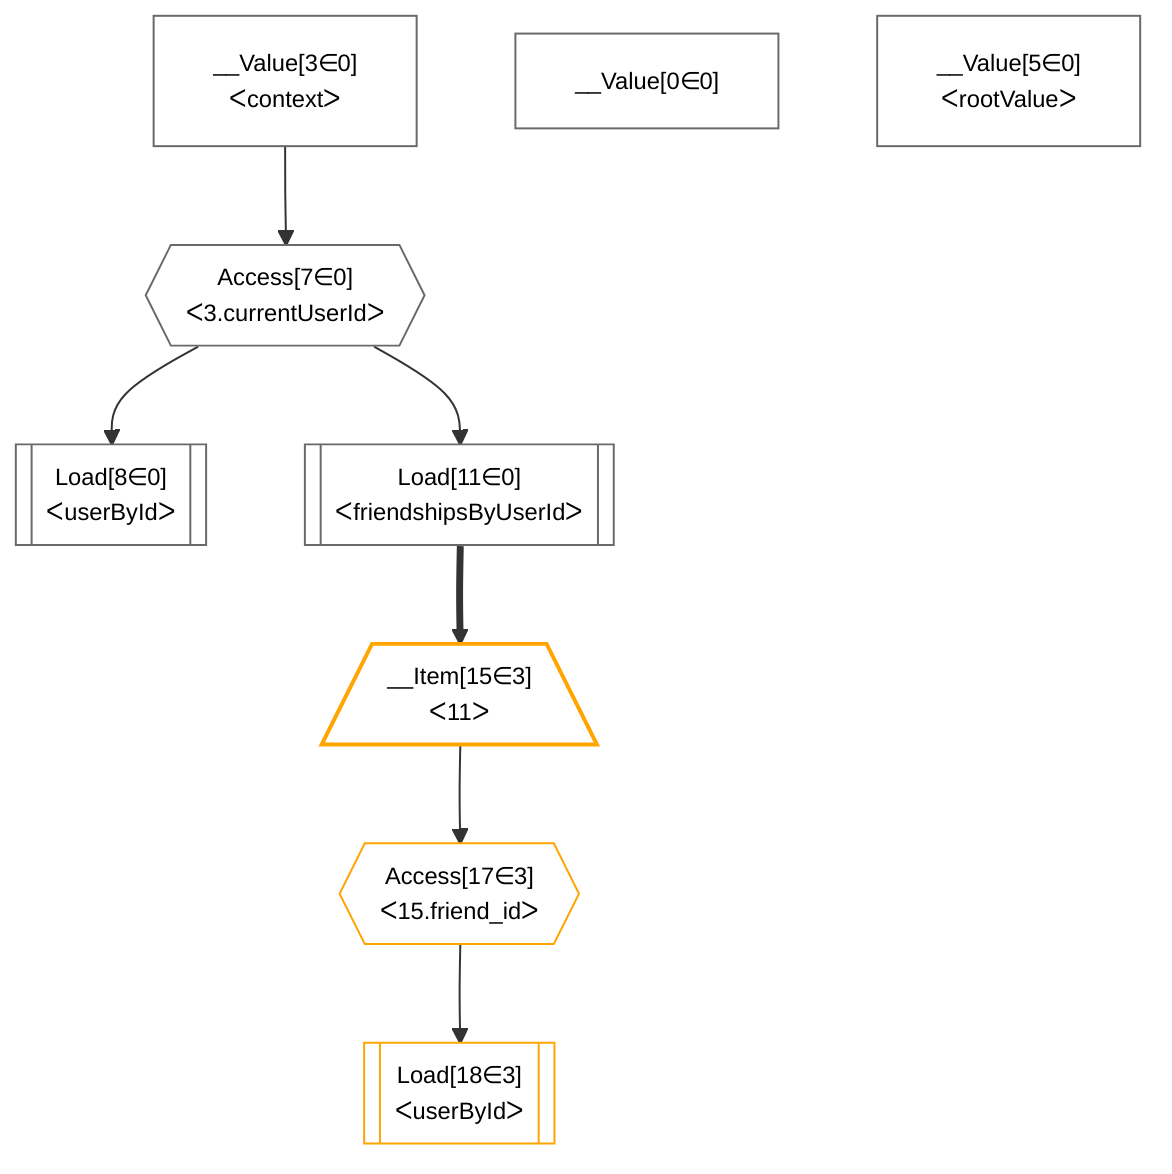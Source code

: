 %%{init: {'themeVariables': { 'fontSize': '12px'}}}%%
flowchart TD
    classDef path fill:#eee,stroke:#000,color:#000
    classDef plan fill:#fff,stroke-width:1px,color:#000
    classDef itemplan fill:#fff,stroke-width:2px,color:#000
    classDef unbatchedplan fill:#dff,stroke-width:1px,color:#000
    classDef sideeffectplan fill:#fcc,stroke-width:2px,color:#000
    classDef bucket fill:#f6f6f6,color:#000,stroke-width:2px,text-align:left


    %% plan dependencies
    Access7{{"Access[7∈0]<br />ᐸ3.currentUserIdᐳ"}}:::plan
    __Value3["__Value[3∈0]<br />ᐸcontextᐳ"]:::plan
    __Value3 --> Access7
    Load8[["Load[8∈0]<br />ᐸuserByIdᐳ"]]:::plan
    Access7 --> Load8
    Load11[["Load[11∈0]<br />ᐸfriendshipsByUserIdᐳ"]]:::plan
    Access7 --> Load11
    __Value0["__Value[0∈0]"]:::plan
    __Value5["__Value[5∈0]<br />ᐸrootValueᐳ"]:::plan
    __Item15[/"__Item[15∈3]<br />ᐸ11ᐳ"\]:::itemplan
    Load11 ==> __Item15
    Access17{{"Access[17∈3]<br />ᐸ15.friend_idᐳ"}}:::plan
    __Item15 --> Access17
    Load18[["Load[18∈3]<br />ᐸuserByIdᐳ"]]:::plan
    Access17 --> Load18

    %% define steps

    classDef bucket0 stroke:#696969
    class Bucket0,__Value0,__Value3,__Value5,Access7,Load8,Load11 bucket0
    classDef bucket1 stroke:#00bfff
    class Bucket1 bucket1
    classDef bucket3 stroke:#ffa500
    class Bucket3,__Item15,Access17,Load18 bucket3
    classDef bucket4 stroke:#0000ff
    class Bucket4 bucket4